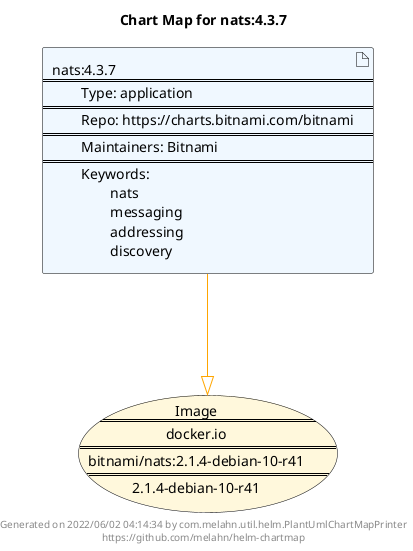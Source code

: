 @startuml
skinparam linetype ortho
skinparam backgroundColor white
skinparam usecaseBorderColor black
skinparam usecaseArrowColor LightSlateGray
skinparam artifactBorderColor black
skinparam artifactArrowColor LightSlateGray

title Chart Map for nats:4.3.7

'There is one referenced Helm Chart
artifact "nats:4.3.7\n====\n\tType: application\n====\n\tRepo: https://charts.bitnami.com/bitnami\n====\n\tMaintainers: Bitnami\n====\n\tKeywords: \n\t\tnats\n\t\tmessaging\n\t\taddressing\n\t\tdiscovery" as nats_4_3_7 #AliceBlue

'There is one referenced Docker Image
usecase "Image\n====\ndocker.io\n====\nbitnami/nats:2.1.4-debian-10-r41\n====\n2.1.4-debian-10-r41" as docker_io_bitnami_nats_2_1_4_debian_10_r41 #Cornsilk

'Chart Dependencies
nats_4_3_7--[#orange]-|>docker_io_bitnami_nats_2_1_4_debian_10_r41

center footer Generated on 2022/06/02 04:14:34 by com.melahn.util.helm.PlantUmlChartMapPrinter\nhttps://github.com/melahn/helm-chartmap
@enduml
